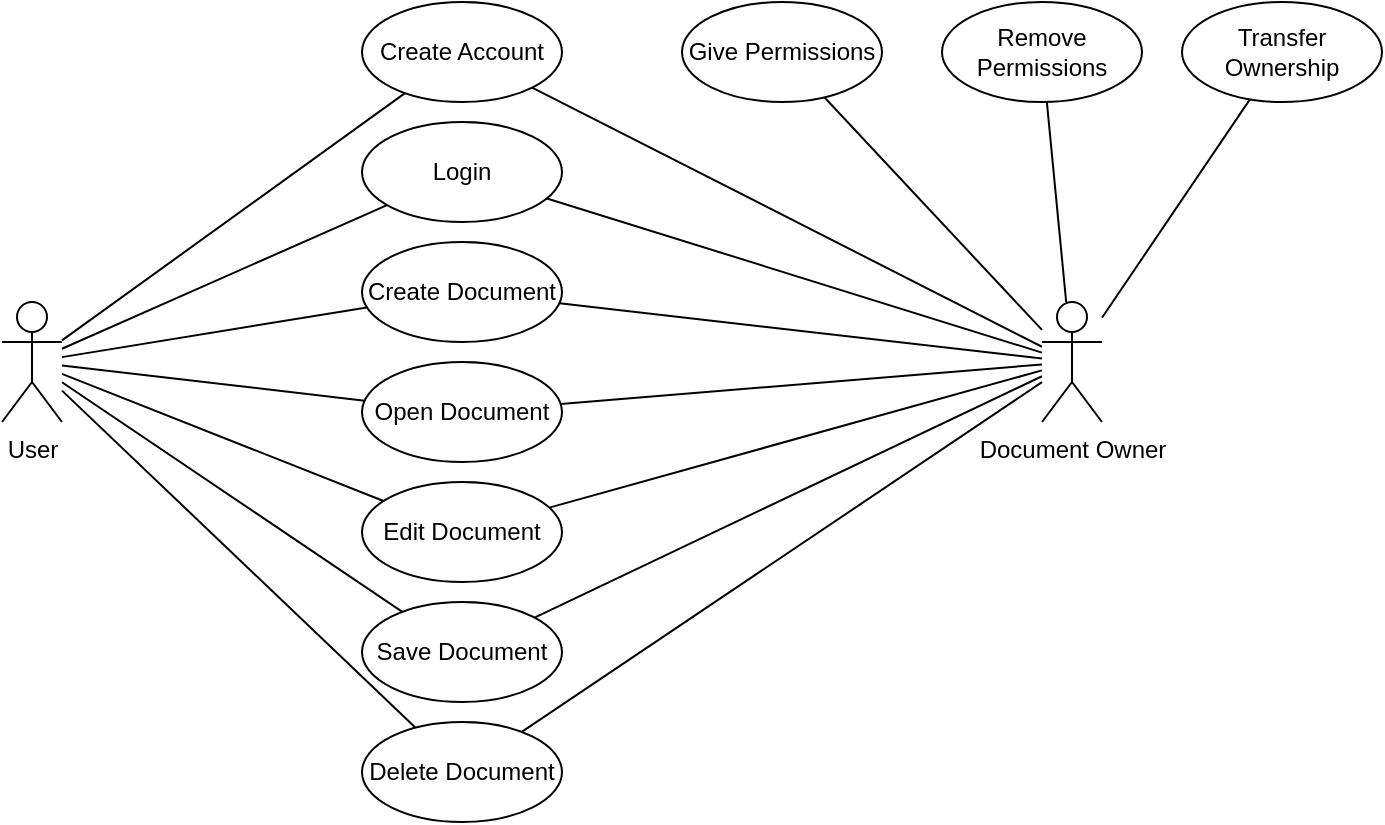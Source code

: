 <mxfile version="24.0.0" type="device">
  <diagram name="Page-1" id="NYLOXF-H62KAwEUqqYdy">
    <mxGraphModel dx="1026" dy="692" grid="1" gridSize="10" guides="1" tooltips="1" connect="1" arrows="1" fold="1" page="1" pageScale="1" pageWidth="850" pageHeight="1100" math="0" shadow="0">
      <root>
        <mxCell id="0" />
        <mxCell id="1" parent="0" />
        <mxCell id="BiKHbqoliETOdiaDQyvM-1" value="User" style="shape=umlActor;verticalLabelPosition=bottom;verticalAlign=top;html=1;outlineConnect=0;" vertex="1" parent="1">
          <mxGeometry x="70" y="220" width="30" height="60" as="geometry" />
        </mxCell>
        <mxCell id="BiKHbqoliETOdiaDQyvM-2" value="Document Owner" style="shape=umlActor;verticalLabelPosition=bottom;verticalAlign=top;html=1;outlineConnect=0;" vertex="1" parent="1">
          <mxGeometry x="590" y="220" width="30" height="60" as="geometry" />
        </mxCell>
        <mxCell id="BiKHbqoliETOdiaDQyvM-8" value="Create Account" style="ellipse;whiteSpace=wrap;html=1;" vertex="1" parent="1">
          <mxGeometry x="250" y="70" width="100" height="50" as="geometry" />
        </mxCell>
        <mxCell id="BiKHbqoliETOdiaDQyvM-9" value="Login" style="ellipse;whiteSpace=wrap;html=1;" vertex="1" parent="1">
          <mxGeometry x="250" y="130" width="100" height="50" as="geometry" />
        </mxCell>
        <mxCell id="BiKHbqoliETOdiaDQyvM-10" value="Create Document" style="ellipse;whiteSpace=wrap;html=1;" vertex="1" parent="1">
          <mxGeometry x="250" y="190" width="100" height="50" as="geometry" />
        </mxCell>
        <mxCell id="BiKHbqoliETOdiaDQyvM-11" value="Open Document" style="ellipse;whiteSpace=wrap;html=1;" vertex="1" parent="1">
          <mxGeometry x="250" y="250" width="100" height="50" as="geometry" />
        </mxCell>
        <mxCell id="BiKHbqoliETOdiaDQyvM-12" value="Edit Document" style="ellipse;whiteSpace=wrap;html=1;" vertex="1" parent="1">
          <mxGeometry x="250" y="310" width="100" height="50" as="geometry" />
        </mxCell>
        <mxCell id="BiKHbqoliETOdiaDQyvM-13" value="Save Document" style="ellipse;whiteSpace=wrap;html=1;" vertex="1" parent="1">
          <mxGeometry x="250" y="370" width="100" height="50" as="geometry" />
        </mxCell>
        <mxCell id="BiKHbqoliETOdiaDQyvM-14" value="" style="endArrow=none;html=1;rounded=0;" edge="1" parent="1" source="BiKHbqoliETOdiaDQyvM-1" target="BiKHbqoliETOdiaDQyvM-8">
          <mxGeometry width="50" height="50" relative="1" as="geometry">
            <mxPoint x="240" y="340" as="sourcePoint" />
            <mxPoint x="290" y="290" as="targetPoint" />
          </mxGeometry>
        </mxCell>
        <mxCell id="BiKHbqoliETOdiaDQyvM-15" value="" style="endArrow=none;html=1;rounded=0;" edge="1" parent="1" source="BiKHbqoliETOdiaDQyvM-1" target="BiKHbqoliETOdiaDQyvM-9">
          <mxGeometry width="50" height="50" relative="1" as="geometry">
            <mxPoint x="240" y="340" as="sourcePoint" />
            <mxPoint x="290" y="290" as="targetPoint" />
          </mxGeometry>
        </mxCell>
        <mxCell id="BiKHbqoliETOdiaDQyvM-17" value="" style="endArrow=none;html=1;rounded=0;" edge="1" parent="1" source="BiKHbqoliETOdiaDQyvM-10" target="BiKHbqoliETOdiaDQyvM-1">
          <mxGeometry width="50" height="50" relative="1" as="geometry">
            <mxPoint x="240" y="340" as="sourcePoint" />
            <mxPoint x="290" y="290" as="targetPoint" />
          </mxGeometry>
        </mxCell>
        <mxCell id="BiKHbqoliETOdiaDQyvM-18" value="" style="endArrow=none;html=1;rounded=0;" edge="1" parent="1" source="BiKHbqoliETOdiaDQyvM-1" target="BiKHbqoliETOdiaDQyvM-11">
          <mxGeometry width="50" height="50" relative="1" as="geometry">
            <mxPoint x="240" y="340" as="sourcePoint" />
            <mxPoint x="290" y="290" as="targetPoint" />
          </mxGeometry>
        </mxCell>
        <mxCell id="BiKHbqoliETOdiaDQyvM-19" value="" style="endArrow=none;html=1;rounded=0;" edge="1" parent="1" source="BiKHbqoliETOdiaDQyvM-1" target="BiKHbqoliETOdiaDQyvM-12">
          <mxGeometry width="50" height="50" relative="1" as="geometry">
            <mxPoint x="240" y="340" as="sourcePoint" />
            <mxPoint x="290" y="290" as="targetPoint" />
          </mxGeometry>
        </mxCell>
        <mxCell id="BiKHbqoliETOdiaDQyvM-22" value="" style="endArrow=none;html=1;rounded=0;" edge="1" parent="1" source="BiKHbqoliETOdiaDQyvM-13" target="BiKHbqoliETOdiaDQyvM-1">
          <mxGeometry width="50" height="50" relative="1" as="geometry">
            <mxPoint x="240" y="340" as="sourcePoint" />
            <mxPoint x="290" y="290" as="targetPoint" />
          </mxGeometry>
        </mxCell>
        <mxCell id="BiKHbqoliETOdiaDQyvM-23" value="" style="endArrow=none;html=1;rounded=0;" edge="1" parent="1" source="BiKHbqoliETOdiaDQyvM-13" target="BiKHbqoliETOdiaDQyvM-2">
          <mxGeometry width="50" height="50" relative="1" as="geometry">
            <mxPoint x="420" y="340" as="sourcePoint" />
            <mxPoint x="470" y="290" as="targetPoint" />
          </mxGeometry>
        </mxCell>
        <mxCell id="BiKHbqoliETOdiaDQyvM-25" value="" style="endArrow=none;html=1;rounded=0;" edge="1" parent="1" source="BiKHbqoliETOdiaDQyvM-2" target="BiKHbqoliETOdiaDQyvM-12">
          <mxGeometry width="50" height="50" relative="1" as="geometry">
            <mxPoint x="240" y="340" as="sourcePoint" />
            <mxPoint x="290" y="290" as="targetPoint" />
          </mxGeometry>
        </mxCell>
        <mxCell id="BiKHbqoliETOdiaDQyvM-26" value="" style="endArrow=none;html=1;rounded=0;" edge="1" parent="1" source="BiKHbqoliETOdiaDQyvM-2" target="BiKHbqoliETOdiaDQyvM-10">
          <mxGeometry width="50" height="50" relative="1" as="geometry">
            <mxPoint x="240" y="340" as="sourcePoint" />
            <mxPoint x="290" y="290" as="targetPoint" />
          </mxGeometry>
        </mxCell>
        <mxCell id="BiKHbqoliETOdiaDQyvM-27" value="" style="endArrow=none;html=1;rounded=0;" edge="1" parent="1" source="BiKHbqoliETOdiaDQyvM-11" target="BiKHbqoliETOdiaDQyvM-2">
          <mxGeometry width="50" height="50" relative="1" as="geometry">
            <mxPoint x="240" y="340" as="sourcePoint" />
            <mxPoint x="290" y="290" as="targetPoint" />
          </mxGeometry>
        </mxCell>
        <mxCell id="BiKHbqoliETOdiaDQyvM-30" value="" style="endArrow=none;html=1;rounded=0;" edge="1" parent="1" source="BiKHbqoliETOdiaDQyvM-2" target="BiKHbqoliETOdiaDQyvM-9">
          <mxGeometry width="50" height="50" relative="1" as="geometry">
            <mxPoint x="240" y="340" as="sourcePoint" />
            <mxPoint x="290" y="290" as="targetPoint" />
          </mxGeometry>
        </mxCell>
        <mxCell id="BiKHbqoliETOdiaDQyvM-31" value="" style="endArrow=none;html=1;rounded=0;" edge="1" parent="1" source="BiKHbqoliETOdiaDQyvM-2" target="BiKHbqoliETOdiaDQyvM-8">
          <mxGeometry width="50" height="50" relative="1" as="geometry">
            <mxPoint x="240" y="340" as="sourcePoint" />
            <mxPoint x="290" y="290" as="targetPoint" />
          </mxGeometry>
        </mxCell>
        <mxCell id="BiKHbqoliETOdiaDQyvM-33" value="Give Permissions" style="ellipse;whiteSpace=wrap;html=1;" vertex="1" parent="1">
          <mxGeometry x="410" y="70" width="100" height="50" as="geometry" />
        </mxCell>
        <mxCell id="BiKHbqoliETOdiaDQyvM-35" value="Remove Permissions" style="ellipse;whiteSpace=wrap;html=1;" vertex="1" parent="1">
          <mxGeometry x="540" y="70" width="100" height="50" as="geometry" />
        </mxCell>
        <mxCell id="BiKHbqoliETOdiaDQyvM-36" value="Transfer Ownership" style="ellipse;whiteSpace=wrap;html=1;" vertex="1" parent="1">
          <mxGeometry x="660" y="70" width="100" height="50" as="geometry" />
        </mxCell>
        <mxCell id="BiKHbqoliETOdiaDQyvM-37" value="" style="endArrow=none;html=1;rounded=0;" edge="1" parent="1" source="BiKHbqoliETOdiaDQyvM-2" target="BiKHbqoliETOdiaDQyvM-33">
          <mxGeometry width="50" height="50" relative="1" as="geometry">
            <mxPoint x="240" y="340" as="sourcePoint" />
            <mxPoint x="290" y="290" as="targetPoint" />
          </mxGeometry>
        </mxCell>
        <mxCell id="BiKHbqoliETOdiaDQyvM-38" value="" style="endArrow=none;html=1;rounded=0;" edge="1" parent="1" source="BiKHbqoliETOdiaDQyvM-2" target="BiKHbqoliETOdiaDQyvM-35">
          <mxGeometry width="50" height="50" relative="1" as="geometry">
            <mxPoint x="240" y="340" as="sourcePoint" />
            <mxPoint x="290" y="290" as="targetPoint" />
          </mxGeometry>
        </mxCell>
        <mxCell id="BiKHbqoliETOdiaDQyvM-39" value="" style="endArrow=none;html=1;rounded=0;" edge="1" parent="1" source="BiKHbqoliETOdiaDQyvM-2" target="BiKHbqoliETOdiaDQyvM-36">
          <mxGeometry width="50" height="50" relative="1" as="geometry">
            <mxPoint x="240" y="340" as="sourcePoint" />
            <mxPoint x="290" y="290" as="targetPoint" />
          </mxGeometry>
        </mxCell>
        <mxCell id="BiKHbqoliETOdiaDQyvM-40" value="Delete Document" style="ellipse;whiteSpace=wrap;html=1;" vertex="1" parent="1">
          <mxGeometry x="250" y="430" width="100" height="50" as="geometry" />
        </mxCell>
        <mxCell id="BiKHbqoliETOdiaDQyvM-41" value="" style="endArrow=none;html=1;rounded=0;" edge="1" parent="1" source="BiKHbqoliETOdiaDQyvM-40" target="BiKHbqoliETOdiaDQyvM-2">
          <mxGeometry width="50" height="50" relative="1" as="geometry">
            <mxPoint x="370" y="250" as="sourcePoint" />
            <mxPoint x="420" y="200" as="targetPoint" />
          </mxGeometry>
        </mxCell>
        <mxCell id="BiKHbqoliETOdiaDQyvM-42" value="" style="endArrow=none;html=1;rounded=0;" edge="1" parent="1" source="BiKHbqoliETOdiaDQyvM-1" target="BiKHbqoliETOdiaDQyvM-40">
          <mxGeometry width="50" height="50" relative="1" as="geometry">
            <mxPoint x="370" y="250" as="sourcePoint" />
            <mxPoint x="420" y="200" as="targetPoint" />
          </mxGeometry>
        </mxCell>
      </root>
    </mxGraphModel>
  </diagram>
</mxfile>
